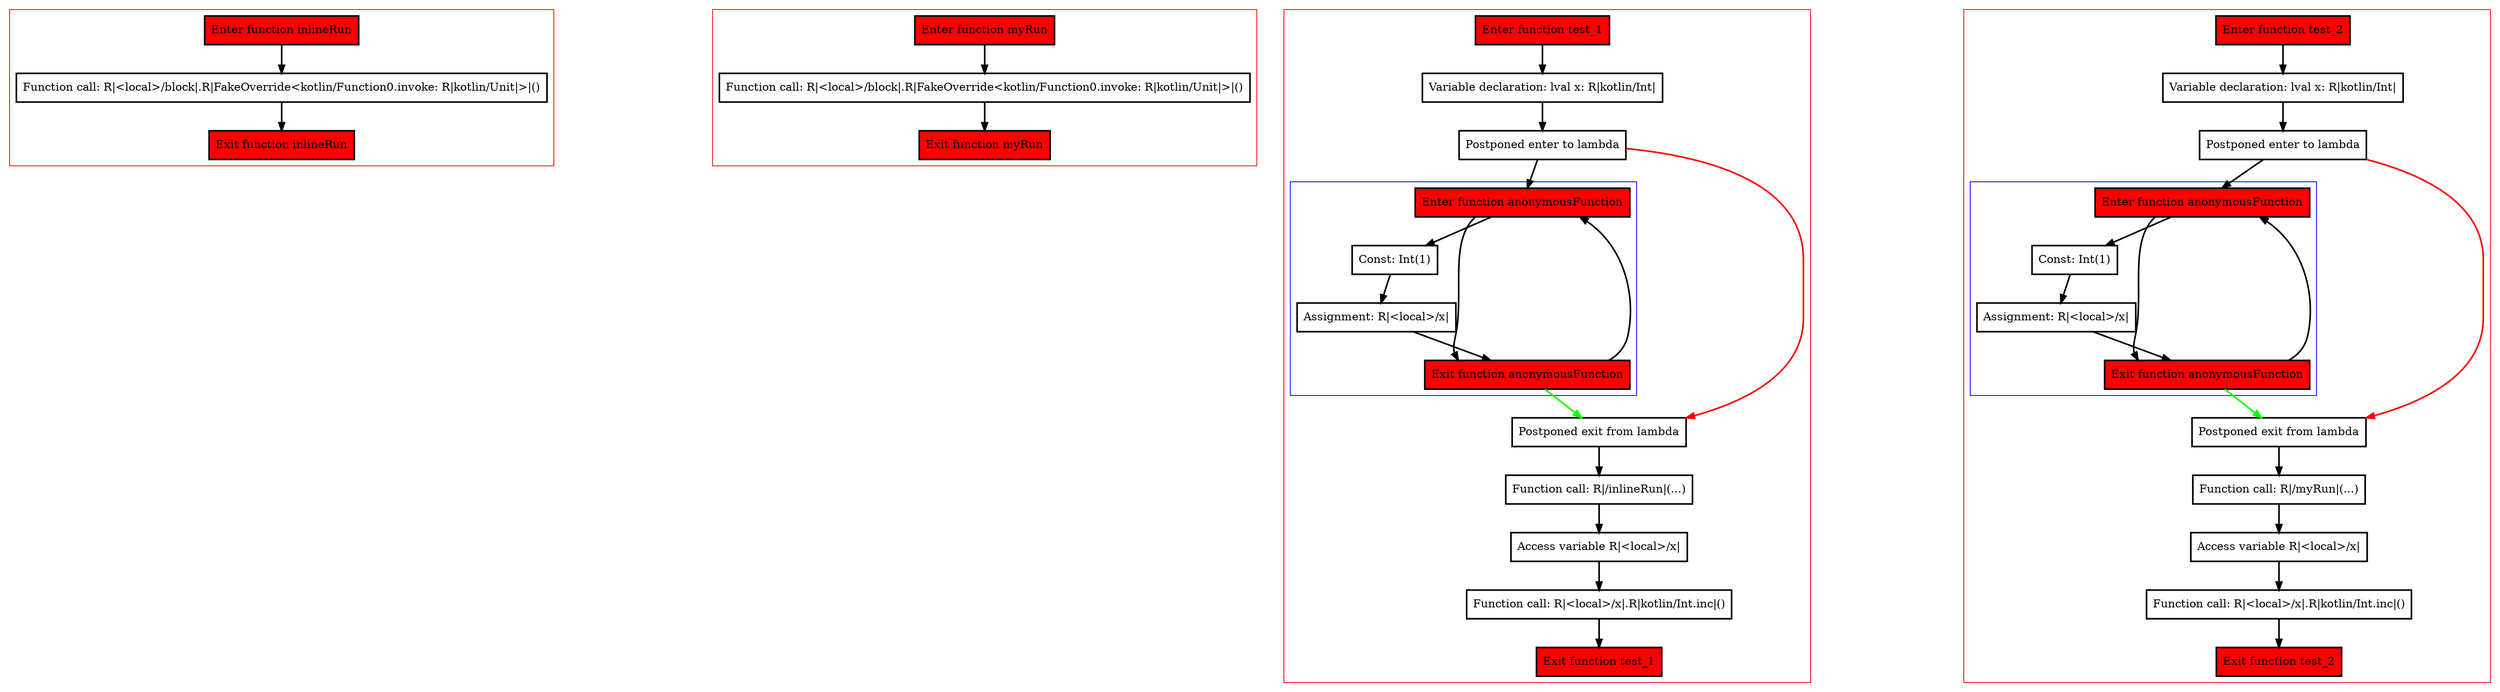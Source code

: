 digraph unknown_kt {
    graph [nodesep=3]
    node [shape=box penwidth=2]
    edge [penwidth=2]

    subgraph cluster_0 {
        color=red
        0 [label="Enter function inlineRun" style="filled" fillcolor=red];
        2 [label="Function call: R|<local>/block|.R|FakeOverride<kotlin/Function0.invoke: R|kotlin/Unit|>|()"];
        1 [label="Exit function inlineRun" style="filled" fillcolor=red];
    }
    0 -> {2};
    2 -> {1};

    subgraph cluster_1 {
        color=red
        3 [label="Enter function myRun" style="filled" fillcolor=red];
        5 [label="Function call: R|<local>/block|.R|FakeOverride<kotlin/Function0.invoke: R|kotlin/Unit|>|()"];
        4 [label="Exit function myRun" style="filled" fillcolor=red];
    }
    3 -> {5};
    5 -> {4};

    subgraph cluster_2 {
        color=red
        6 [label="Enter function test_1" style="filled" fillcolor=red];
        8 [label="Variable declaration: lval x: R|kotlin/Int|"];
        9 [label="Postponed enter to lambda"];
        subgraph cluster_3 {
            color=blue
            14 [label="Enter function anonymousFunction" style="filled" fillcolor=red];
            16 [label="Const: Int(1)"];
            17 [label="Assignment: R|<local>/x|"];
            15 [label="Exit function anonymousFunction" style="filled" fillcolor=red];
        }
        10 [label="Postponed exit from lambda"];
        11 [label="Function call: R|/inlineRun|(...)"];
        12 [label="Access variable R|<local>/x|"];
        13 [label="Function call: R|<local>/x|.R|kotlin/Int.inc|()"];
        7 [label="Exit function test_1" style="filled" fillcolor=red];
    }
    6 -> {8};
    8 -> {9};
    9 -> {14};
    9 -> {10} [color=red];
    10 -> {11};
    11 -> {12};
    12 -> {13};
    13 -> {7};
    14 -> {15 16};
    15 -> {14};
    15 -> {10} [color=green];
    16 -> {17};
    17 -> {15};

    subgraph cluster_4 {
        color=red
        18 [label="Enter function test_2" style="filled" fillcolor=red];
        20 [label="Variable declaration: lval x: R|kotlin/Int|"];
        21 [label="Postponed enter to lambda"];
        subgraph cluster_5 {
            color=blue
            26 [label="Enter function anonymousFunction" style="filled" fillcolor=red];
            28 [label="Const: Int(1)"];
            29 [label="Assignment: R|<local>/x|"];
            27 [label="Exit function anonymousFunction" style="filled" fillcolor=red];
        }
        22 [label="Postponed exit from lambda"];
        23 [label="Function call: R|/myRun|(...)"];
        24 [label="Access variable R|<local>/x|"];
        25 [label="Function call: R|<local>/x|.R|kotlin/Int.inc|()"];
        19 [label="Exit function test_2" style="filled" fillcolor=red];
    }
    18 -> {20};
    20 -> {21};
    21 -> {26};
    21 -> {22} [color=red];
    22 -> {23};
    23 -> {24};
    24 -> {25};
    25 -> {19};
    26 -> {27 28};
    27 -> {26};
    27 -> {22} [color=green];
    28 -> {29};
    29 -> {27};

}
